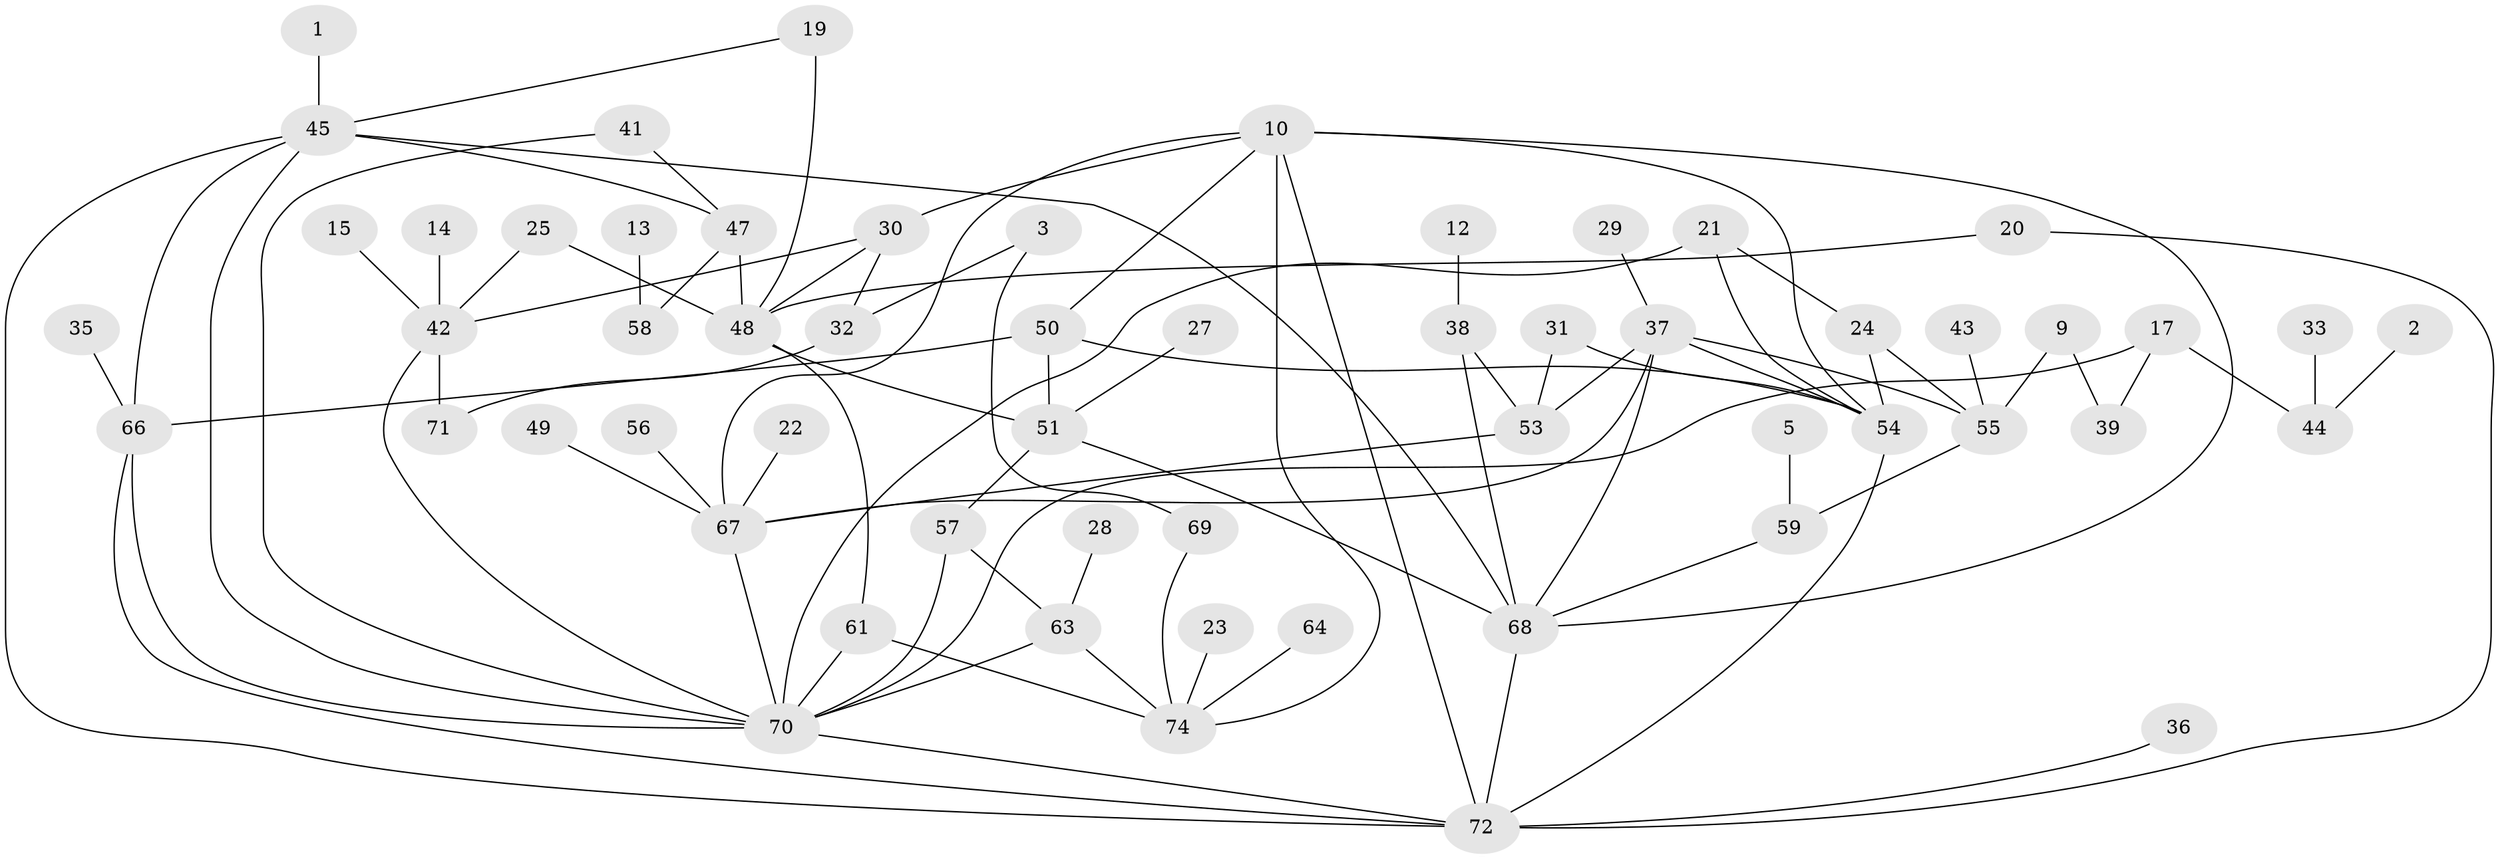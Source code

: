 // original degree distribution, {3: 0.14864864864864866, 4: 0.16891891891891891, 2: 0.28378378378378377, 1: 0.22972972972972974, 6: 0.006756756756756757, 0: 0.0945945945945946, 5: 0.06756756756756757}
// Generated by graph-tools (version 1.1) at 2025/49/03/09/25 03:49:11]
// undirected, 58 vertices, 91 edges
graph export_dot {
graph [start="1"]
  node [color=gray90,style=filled];
  1;
  2;
  3;
  5;
  9;
  10;
  12;
  13;
  14;
  15;
  17;
  19;
  20;
  21;
  22;
  23;
  24;
  25;
  27;
  28;
  29;
  30;
  31;
  32;
  33;
  35;
  36;
  37;
  38;
  39;
  41;
  42;
  43;
  44;
  45;
  47;
  48;
  49;
  50;
  51;
  53;
  54;
  55;
  56;
  57;
  58;
  59;
  61;
  63;
  64;
  66;
  67;
  68;
  69;
  70;
  71;
  72;
  74;
  1 -- 45 [weight=1.0];
  2 -- 44 [weight=1.0];
  3 -- 32 [weight=1.0];
  3 -- 69 [weight=1.0];
  5 -- 59 [weight=1.0];
  9 -- 39 [weight=1.0];
  9 -- 55 [weight=1.0];
  10 -- 30 [weight=1.0];
  10 -- 50 [weight=1.0];
  10 -- 54 [weight=1.0];
  10 -- 67 [weight=1.0];
  10 -- 68 [weight=1.0];
  10 -- 72 [weight=1.0];
  10 -- 74 [weight=1.0];
  12 -- 38 [weight=1.0];
  13 -- 58 [weight=1.0];
  14 -- 42 [weight=1.0];
  15 -- 42 [weight=1.0];
  17 -- 39 [weight=1.0];
  17 -- 44 [weight=1.0];
  17 -- 70 [weight=1.0];
  19 -- 45 [weight=1.0];
  19 -- 48 [weight=2.0];
  20 -- 48 [weight=1.0];
  20 -- 72 [weight=1.0];
  21 -- 24 [weight=1.0];
  21 -- 54 [weight=1.0];
  21 -- 70 [weight=1.0];
  22 -- 67 [weight=1.0];
  23 -- 74 [weight=1.0];
  24 -- 54 [weight=1.0];
  24 -- 55 [weight=1.0];
  25 -- 42 [weight=1.0];
  25 -- 48 [weight=1.0];
  27 -- 51 [weight=1.0];
  28 -- 63 [weight=1.0];
  29 -- 37 [weight=1.0];
  30 -- 32 [weight=1.0];
  30 -- 42 [weight=1.0];
  30 -- 48 [weight=1.0];
  31 -- 53 [weight=1.0];
  31 -- 54 [weight=1.0];
  32 -- 71 [weight=1.0];
  33 -- 44 [weight=1.0];
  35 -- 66 [weight=1.0];
  36 -- 72 [weight=1.0];
  37 -- 53 [weight=1.0];
  37 -- 54 [weight=1.0];
  37 -- 55 [weight=1.0];
  37 -- 67 [weight=1.0];
  37 -- 68 [weight=1.0];
  38 -- 53 [weight=1.0];
  38 -- 68 [weight=1.0];
  41 -- 47 [weight=1.0];
  41 -- 70 [weight=1.0];
  42 -- 70 [weight=1.0];
  42 -- 71 [weight=1.0];
  43 -- 55 [weight=1.0];
  45 -- 47 [weight=1.0];
  45 -- 66 [weight=1.0];
  45 -- 68 [weight=1.0];
  45 -- 70 [weight=1.0];
  45 -- 72 [weight=1.0];
  47 -- 48 [weight=1.0];
  47 -- 58 [weight=1.0];
  48 -- 51 [weight=1.0];
  48 -- 61 [weight=1.0];
  49 -- 67 [weight=1.0];
  50 -- 51 [weight=1.0];
  50 -- 54 [weight=1.0];
  50 -- 66 [weight=1.0];
  51 -- 57 [weight=1.0];
  51 -- 68 [weight=1.0];
  53 -- 67 [weight=1.0];
  54 -- 72 [weight=1.0];
  55 -- 59 [weight=1.0];
  56 -- 67 [weight=1.0];
  57 -- 63 [weight=1.0];
  57 -- 70 [weight=1.0];
  59 -- 68 [weight=1.0];
  61 -- 70 [weight=1.0];
  61 -- 74 [weight=1.0];
  63 -- 70 [weight=1.0];
  63 -- 74 [weight=1.0];
  64 -- 74 [weight=1.0];
  66 -- 70 [weight=1.0];
  66 -- 72 [weight=1.0];
  67 -- 70 [weight=1.0];
  68 -- 72 [weight=1.0];
  69 -- 74 [weight=1.0];
  70 -- 72 [weight=1.0];
}
